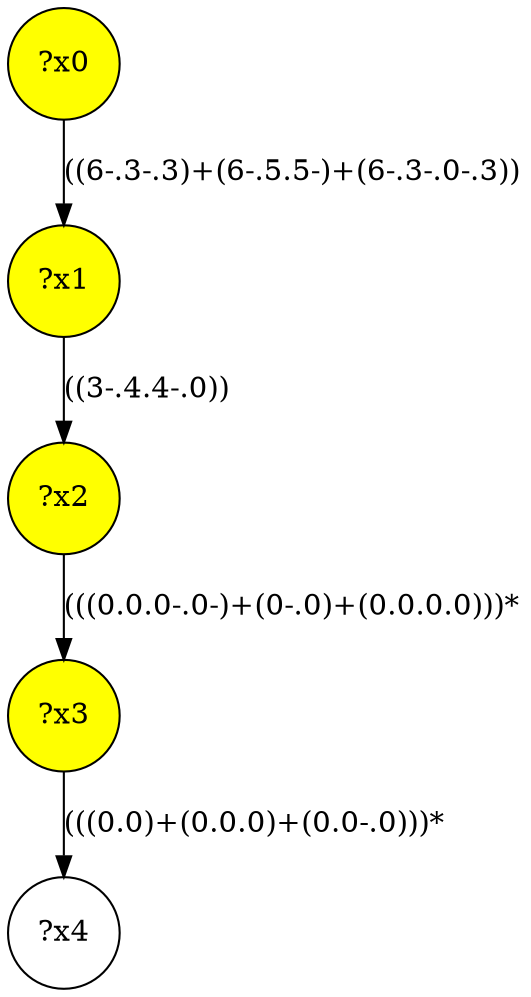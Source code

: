 digraph g {
	x3 [fillcolor="yellow", style="filled," shape=circle, label="?x3"];
	x2 [fillcolor="yellow", style="filled," shape=circle, label="?x2"];
	x0 [fillcolor="yellow", style="filled," shape=circle, label="?x0"];
	x1 [fillcolor="yellow", style="filled," shape=circle, label="?x1"];
	x0 -> x1 [label="((6-.3-.3)+(6-.5.5-)+(6-.3-.0-.3))"];
	x1 -> x2 [label="((3-.4.4-.0))"];
	x2 -> x3 [label="(((0.0.0-.0-)+(0-.0)+(0.0.0.0)))*"];
	x4 [shape=circle, label="?x4"];
	x3 -> x4 [label="(((0.0)+(0.0.0)+(0.0-.0)))*"];
}
